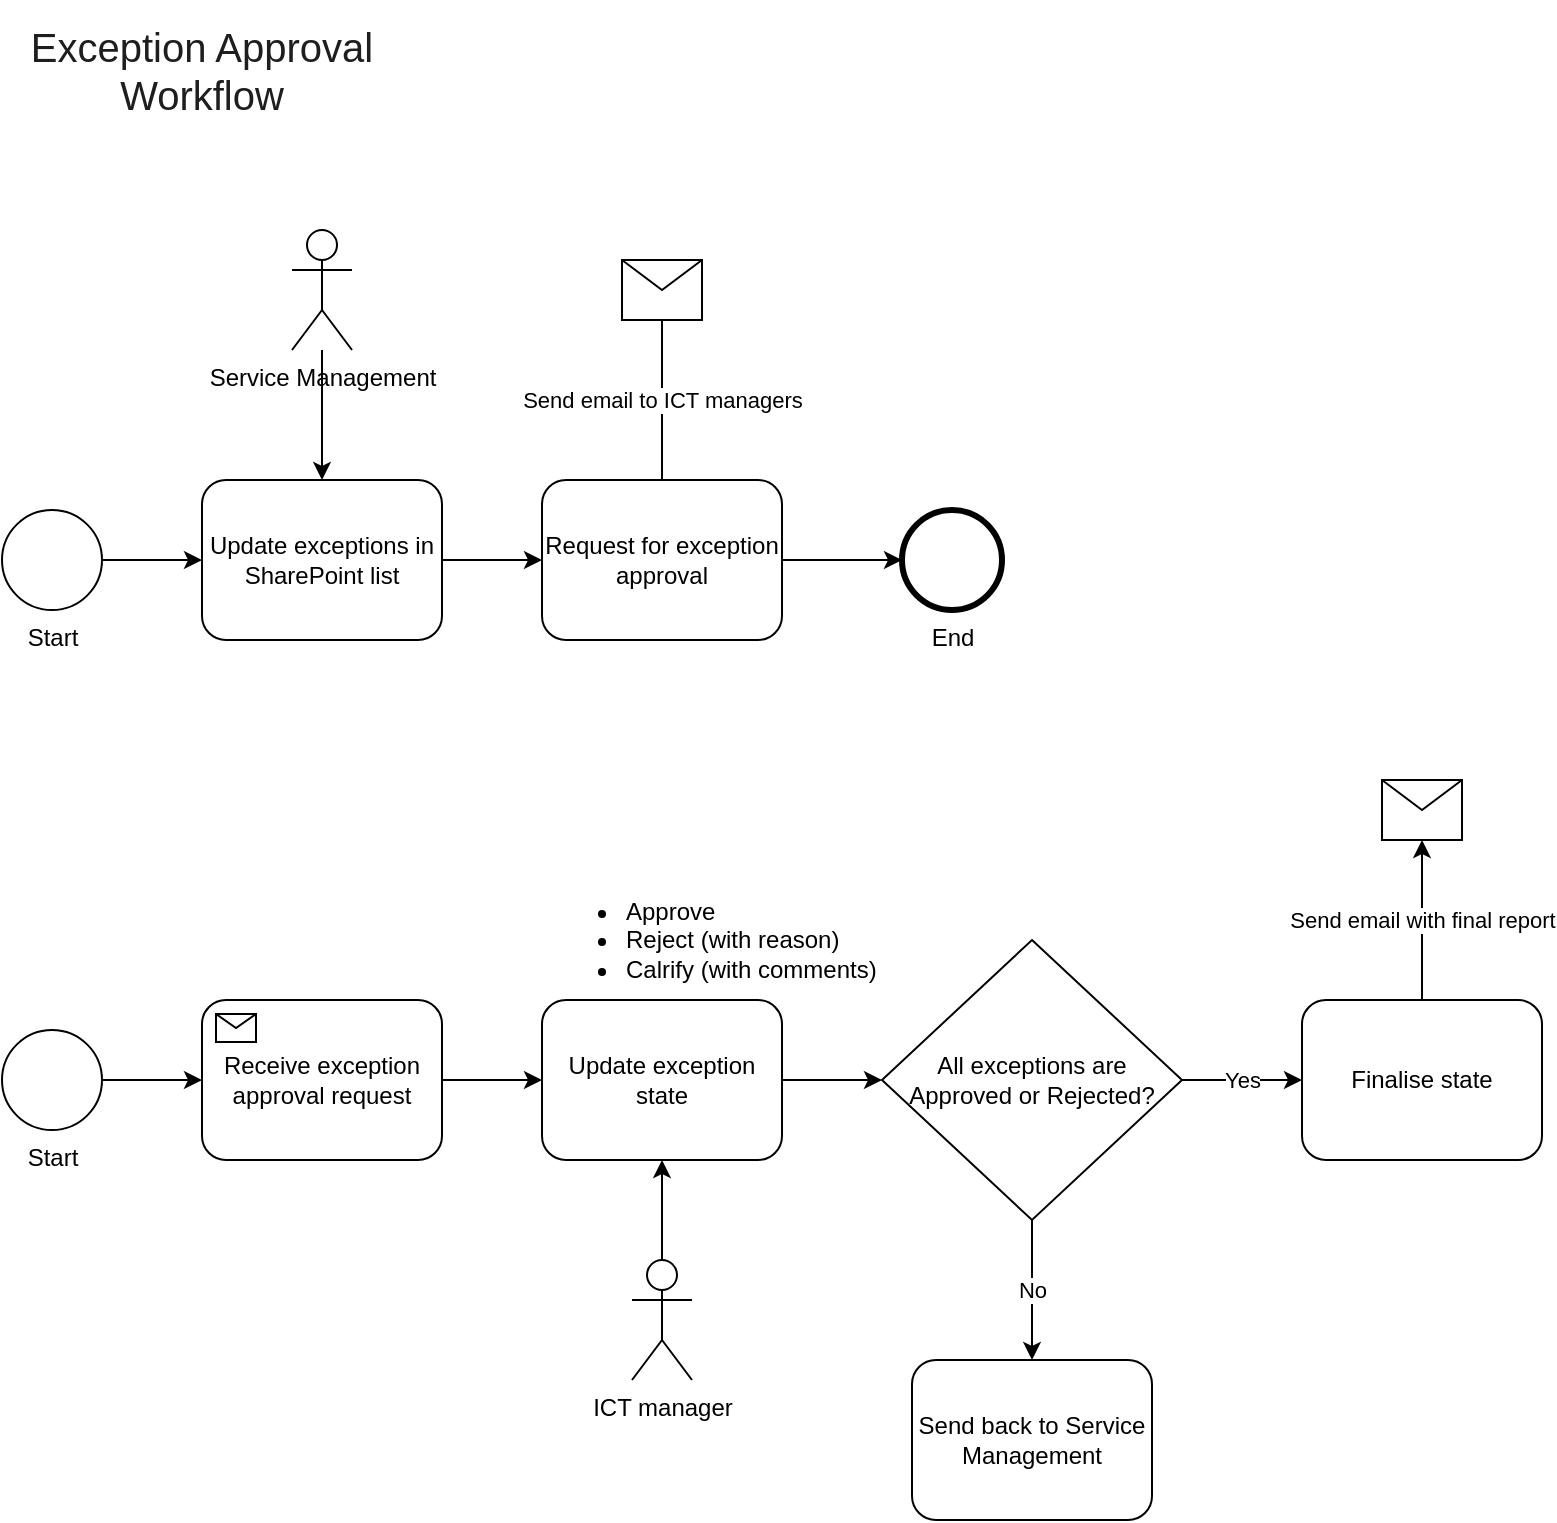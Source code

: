 <mxfile version="14.3.1" type="github">
  <diagram name="Page-1" id="2a216829-ef6e-dabb-86c1-c78162f3ba2b">
    <mxGraphModel dx="1422" dy="794" grid="1" gridSize="10" guides="1" tooltips="1" connect="1" arrows="1" fold="1" page="1" pageScale="1" pageWidth="850" pageHeight="1100" background="#ffffff" math="0" shadow="0">
      <root>
        <mxCell id="0" />
        <mxCell id="1" parent="0" />
        <mxCell id="7a84cebc1def654-1" value="Start" style="shape=mxgraph.bpmn.shape;html=1;verticalLabelPosition=bottom;labelBackgroundColor=#ffffff;verticalAlign=top;perimeter=ellipsePerimeter;outline=standard;symbol=general;" parent="1" vertex="1">
          <mxGeometry x="260" y="265" width="50" height="50" as="geometry" />
        </mxCell>
        <mxCell id="7a84cebc1def654-2" value="Update exceptions in SharePoint list" style="shape=ext;rounded=1;html=1;whiteSpace=wrap;" parent="1" vertex="1">
          <mxGeometry x="360" y="250" width="120" height="80" as="geometry" />
        </mxCell>
        <mxCell id="tgY-BeAAQrtWUI7ia2YD-52" value="" style="edgeStyle=orthogonalEdgeStyle;rounded=0;orthogonalLoop=1;jettySize=auto;html=1;" parent="1" source="7a84cebc1def654-3" target="tgY-BeAAQrtWUI7ia2YD-50" edge="1">
          <mxGeometry relative="1" as="geometry" />
        </mxCell>
        <mxCell id="7a84cebc1def654-3" value="Request for exception approval" style="shape=ext;rounded=1;html=1;whiteSpace=wrap;" parent="1" vertex="1">
          <mxGeometry x="530" y="250" width="120" height="80" as="geometry" />
        </mxCell>
        <mxCell id="7a84cebc1def654-5" value="" style="shape=message;whiteSpace=wrap;html=1;" parent="1" vertex="1">
          <mxGeometry x="570" y="140" width="40" height="30" as="geometry" />
        </mxCell>
        <mxCell id="7a84cebc1def654-36" style="edgeStyle=orthogonalEdgeStyle;rounded=0;html=1;jettySize=auto;orthogonalLoop=1;" parent="1" source="7a84cebc1def654-1" target="7a84cebc1def654-2" edge="1">
          <mxGeometry relative="1" as="geometry" />
        </mxCell>
        <mxCell id="7a84cebc1def654-38" value="Send email to ICT managers" style="edgeStyle=orthogonalEdgeStyle;rounded=0;html=1;jettySize=auto;orthogonalLoop=1;endArrow=none;endFill=0;" parent="1" source="7a84cebc1def654-5" target="7a84cebc1def654-3" edge="1">
          <mxGeometry relative="1" as="geometry">
            <Array as="points">
              <mxPoint x="590" y="220" />
              <mxPoint x="590" y="220" />
            </Array>
          </mxGeometry>
        </mxCell>
        <mxCell id="7a84cebc1def654-39" style="edgeStyle=orthogonalEdgeStyle;rounded=0;html=1;jettySize=auto;orthogonalLoop=1;" parent="1" source="7a84cebc1def654-2" target="7a84cebc1def654-3" edge="1">
          <mxGeometry relative="1" as="geometry" />
        </mxCell>
        <mxCell id="tgY-BeAAQrtWUI7ia2YD-3" value="" style="edgeStyle=orthogonalEdgeStyle;rounded=0;orthogonalLoop=1;jettySize=auto;html=1;" parent="1" source="tgY-BeAAQrtWUI7ia2YD-1" target="7a84cebc1def654-2" edge="1">
          <mxGeometry relative="1" as="geometry" />
        </mxCell>
        <mxCell id="tgY-BeAAQrtWUI7ia2YD-1" value="Service Management" style="shape=umlActor;verticalLabelPosition=bottom;verticalAlign=top;html=1;outlineConnect=0;" parent="1" vertex="1">
          <mxGeometry x="405" y="125" width="30" height="60" as="geometry" />
        </mxCell>
        <mxCell id="tgY-BeAAQrtWUI7ia2YD-50" value="End" style="shape=mxgraph.bpmn.shape;html=1;verticalLabelPosition=bottom;labelBackgroundColor=#ffffff;verticalAlign=top;perimeter=ellipsePerimeter;outline=end;symbol=general;" parent="1" vertex="1">
          <mxGeometry x="710" y="265.0" width="50" height="50" as="geometry" />
        </mxCell>
        <mxCell id="tgY-BeAAQrtWUI7ia2YD-65" value="" style="edgeStyle=orthogonalEdgeStyle;rounded=0;orthogonalLoop=1;jettySize=auto;html=1;entryX=0;entryY=0.5;entryDx=0;entryDy=0;" parent="1" source="tgY-BeAAQrtWUI7ia2YD-53" target="tgY-BeAAQrtWUI7ia2YD-74" edge="1">
          <mxGeometry relative="1" as="geometry">
            <mxPoint x="530" y="550" as="targetPoint" />
          </mxGeometry>
        </mxCell>
        <mxCell id="tgY-BeAAQrtWUI7ia2YD-53" value="Receive exception approval request" style="html=1;whiteSpace=wrap;rounded=1;" parent="1" vertex="1">
          <mxGeometry x="360" y="510" width="120" height="80" as="geometry" />
        </mxCell>
        <mxCell id="tgY-BeAAQrtWUI7ia2YD-54" value="" style="html=1;shape=message;" parent="tgY-BeAAQrtWUI7ia2YD-53" vertex="1">
          <mxGeometry width="20" height="14" relative="1" as="geometry">
            <mxPoint x="7" y="7" as="offset" />
          </mxGeometry>
        </mxCell>
        <mxCell id="tgY-BeAAQrtWUI7ia2YD-58" value="" style="edgeStyle=orthogonalEdgeStyle;rounded=0;orthogonalLoop=1;jettySize=auto;html=1;" parent="1" source="tgY-BeAAQrtWUI7ia2YD-57" target="tgY-BeAAQrtWUI7ia2YD-53" edge="1">
          <mxGeometry relative="1" as="geometry" />
        </mxCell>
        <mxCell id="tgY-BeAAQrtWUI7ia2YD-57" value="Start" style="shape=mxgraph.bpmn.shape;html=1;verticalLabelPosition=bottom;labelBackgroundColor=#ffffff;verticalAlign=top;perimeter=ellipsePerimeter;outline=standard;symbol=general;" parent="1" vertex="1">
          <mxGeometry x="260" y="525" width="50" height="50" as="geometry" />
        </mxCell>
        <mxCell id="tgY-BeAAQrtWUI7ia2YD-62" value="" style="edgeStyle=orthogonalEdgeStyle;rounded=0;orthogonalLoop=1;jettySize=auto;html=1;entryX=0.5;entryY=1;entryDx=0;entryDy=0;" parent="1" source="tgY-BeAAQrtWUI7ia2YD-61" target="tgY-BeAAQrtWUI7ia2YD-74" edge="1">
          <mxGeometry relative="1" as="geometry" />
        </mxCell>
        <mxCell id="tgY-BeAAQrtWUI7ia2YD-61" value="ICT manager" style="shape=umlActor;verticalLabelPosition=bottom;verticalAlign=top;html=1;outlineConnect=0;" parent="1" vertex="1">
          <mxGeometry x="575" y="640" width="30" height="60" as="geometry" />
        </mxCell>
        <mxCell id="tgY-BeAAQrtWUI7ia2YD-69" value="" style="edgeStyle=orthogonalEdgeStyle;rounded=0;orthogonalLoop=1;jettySize=auto;html=1;exitX=1;exitY=0.5;exitDx=0;exitDy=0;entryX=0;entryY=0.5;entryDx=0;entryDy=0;" parent="1" source="tgY-BeAAQrtWUI7ia2YD-74" target="tgY-BeAAQrtWUI7ia2YD-73" edge="1">
          <mxGeometry relative="1" as="geometry">
            <mxPoint x="670" y="550" as="sourcePoint" />
            <mxPoint x="800" y="550" as="targetPoint" />
          </mxGeometry>
        </mxCell>
        <mxCell id="tgY-BeAAQrtWUI7ia2YD-66" value="&lt;ul&gt;&lt;li&gt;Approve&lt;/li&gt;&lt;li&gt;Reject (with reason)&lt;/li&gt;&lt;li&gt;Calrify (with comments)&lt;/li&gt;&lt;/ul&gt;" style="text;strokeColor=none;fillColor=none;html=1;whiteSpace=wrap;verticalAlign=middle;overflow=hidden;" parent="1" vertex="1">
          <mxGeometry x="530" y="440" width="170" height="80" as="geometry" />
        </mxCell>
        <mxCell id="tgY-BeAAQrtWUI7ia2YD-76" value="Yes" style="edgeStyle=orthogonalEdgeStyle;rounded=0;orthogonalLoop=1;jettySize=auto;html=1;" parent="1" source="tgY-BeAAQrtWUI7ia2YD-73" target="tgY-BeAAQrtWUI7ia2YD-75" edge="1">
          <mxGeometry relative="1" as="geometry" />
        </mxCell>
        <mxCell id="tgY-BeAAQrtWUI7ia2YD-83" value="No" style="edgeStyle=orthogonalEdgeStyle;rounded=0;orthogonalLoop=1;jettySize=auto;html=1;" parent="1" source="tgY-BeAAQrtWUI7ia2YD-73" target="tgY-BeAAQrtWUI7ia2YD-82" edge="1">
          <mxGeometry relative="1" as="geometry" />
        </mxCell>
        <mxCell id="tgY-BeAAQrtWUI7ia2YD-73" value="All exceptions are Approved or Rejected?" style="rhombus;whiteSpace=wrap;html=1;" parent="1" vertex="1">
          <mxGeometry x="700" y="480" width="150" height="140" as="geometry" />
        </mxCell>
        <mxCell id="tgY-BeAAQrtWUI7ia2YD-74" value="Update exception state" style="shape=ext;rounded=1;html=1;whiteSpace=wrap;" parent="1" vertex="1">
          <mxGeometry x="530" y="510" width="120" height="80" as="geometry" />
        </mxCell>
        <mxCell id="tgY-BeAAQrtWUI7ia2YD-81" value="Send email with final report" style="edgeStyle=orthogonalEdgeStyle;rounded=0;orthogonalLoop=1;jettySize=auto;html=1;" parent="1" source="tgY-BeAAQrtWUI7ia2YD-75" target="tgY-BeAAQrtWUI7ia2YD-80" edge="1">
          <mxGeometry relative="1" as="geometry" />
        </mxCell>
        <mxCell id="tgY-BeAAQrtWUI7ia2YD-75" value="Finalise state" style="shape=ext;rounded=1;html=1;whiteSpace=wrap;" parent="1" vertex="1">
          <mxGeometry x="910" y="510" width="120" height="80" as="geometry" />
        </mxCell>
        <mxCell id="tgY-BeAAQrtWUI7ia2YD-80" value="" style="shape=message;whiteSpace=wrap;html=1;" parent="1" vertex="1">
          <mxGeometry x="950" y="400" width="40" height="30" as="geometry" />
        </mxCell>
        <mxCell id="tgY-BeAAQrtWUI7ia2YD-82" value="Send back to Service Management" style="shape=ext;rounded=1;html=1;whiteSpace=wrap;" parent="1" vertex="1">
          <mxGeometry x="715" y="690" width="120" height="80" as="geometry" />
        </mxCell>
        <mxCell id="tgY-BeAAQrtWUI7ia2YD-84" value="&lt;font style=&quot;font-size: 20px&quot; color=&quot;#1e1e1e&quot;&gt;Exception Approval Workflow&lt;/font&gt;" style="text;html=1;strokeColor=none;fillColor=none;align=center;verticalAlign=middle;whiteSpace=wrap;rounded=0;" parent="1" vertex="1">
          <mxGeometry x="260" y="10" width="200" height="70" as="geometry" />
        </mxCell>
      </root>
    </mxGraphModel>
  </diagram>
</mxfile>
